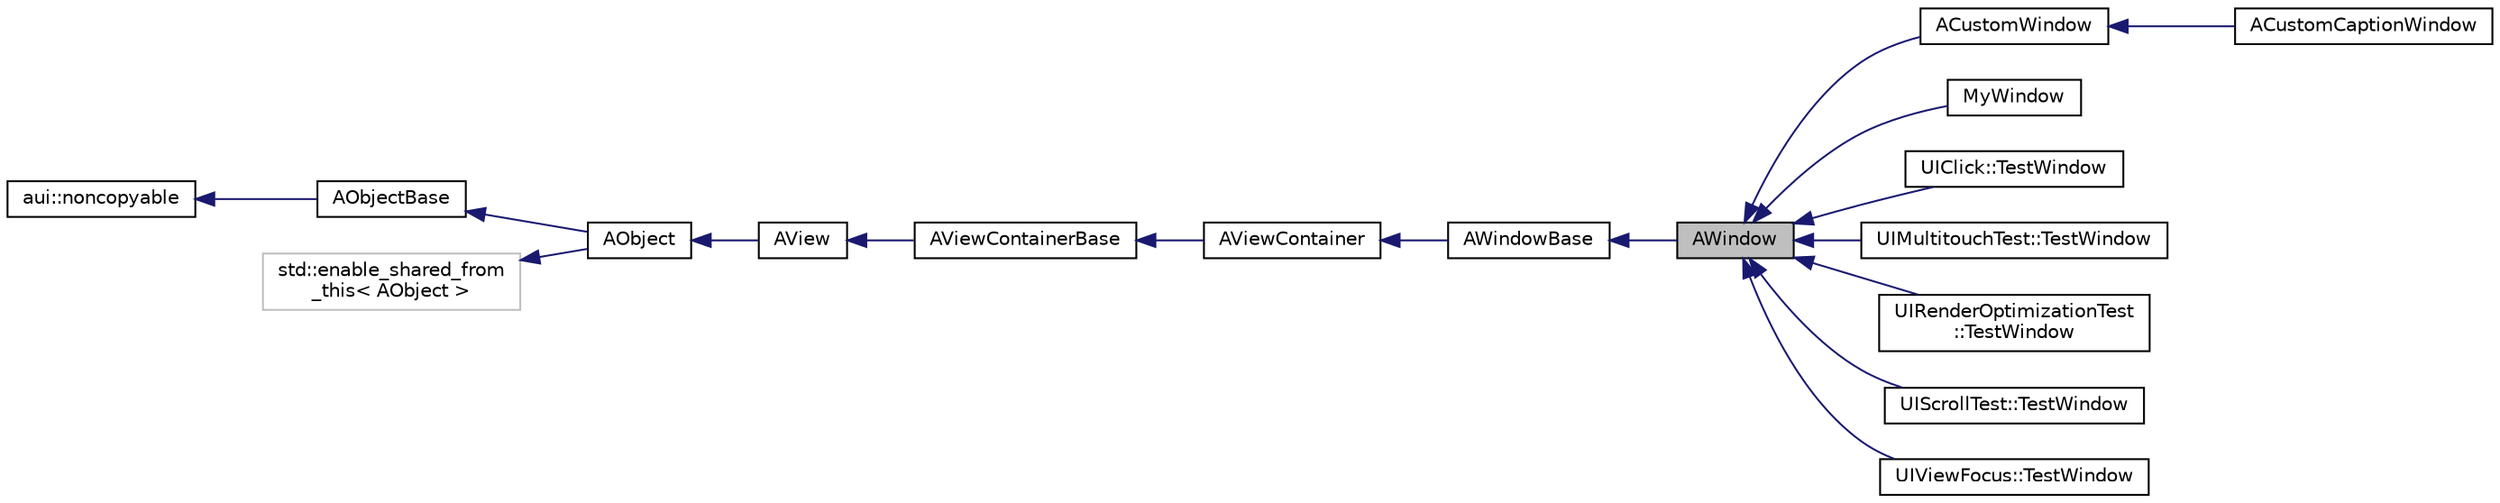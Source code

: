digraph "AWindow"
{
 // LATEX_PDF_SIZE
  edge [fontname="Helvetica",fontsize="10",labelfontname="Helvetica",labelfontsize="10"];
  node [fontname="Helvetica",fontsize="10",shape=record];
  rankdir="LR";
  Node1 [label="AWindow",height=0.2,width=0.4,color="black", fillcolor="grey75", style="filled", fontcolor="black",tooltip="Represents a window in the underlying windowing system."];
  Node2 -> Node1 [dir="back",color="midnightblue",fontsize="10",style="solid",fontname="Helvetica"];
  Node2 [label="AWindowBase",height=0.2,width=0.4,color="black", fillcolor="white", style="filled",URL="$classAWindowBase.html",tooltip=" "];
  Node3 -> Node2 [dir="back",color="midnightblue",fontsize="10",style="solid",fontname="Helvetica"];
  Node3 [label="AViewContainer",height=0.2,width=0.4,color="black", fillcolor="white", style="filled",URL="$classAViewContainer.html",tooltip="A trivial modifiable view that represents a set of views."];
  Node4 -> Node3 [dir="back",color="midnightblue",fontsize="10",style="solid",fontname="Helvetica"];
  Node4 [label="AViewContainerBase",height=0.2,width=0.4,color="black", fillcolor="white", style="filled",URL="$classAViewContainerBase.html",tooltip="A view that represents a set of views."];
  Node5 -> Node4 [dir="back",color="midnightblue",fontsize="10",style="solid",fontname="Helvetica"];
  Node5 [label="AView",height=0.2,width=0.4,color="black", fillcolor="white", style="filled",URL="$classAView.html",tooltip="Base class of all UI objects."];
  Node6 -> Node5 [dir="back",color="midnightblue",fontsize="10",style="solid",fontname="Helvetica"];
  Node6 [label="AObject",height=0.2,width=0.4,color="black", fillcolor="white", style="filled",URL="$classAObject.html",tooltip="A base object class."];
  Node7 -> Node6 [dir="back",color="midnightblue",fontsize="10",style="solid",fontname="Helvetica"];
  Node7 [label="AObjectBase",height=0.2,width=0.4,color="black", fillcolor="white", style="filled",URL="$classAObjectBase.html",tooltip=" "];
  Node8 -> Node7 [dir="back",color="midnightblue",fontsize="10",style="solid",fontname="Helvetica"];
  Node8 [label="aui::noncopyable",height=0.2,width=0.4,color="black", fillcolor="white", style="filled",URL="$structaui_1_1noncopyable.html",tooltip="Forbids copy of your class."];
  Node9 -> Node6 [dir="back",color="midnightblue",fontsize="10",style="solid",fontname="Helvetica"];
  Node9 [label="std::enable_shared_from\l_this\< AObject \>",height=0.2,width=0.4,color="grey75", fillcolor="white", style="filled",tooltip=" "];
  Node1 -> Node10 [dir="back",color="midnightblue",fontsize="10",style="solid",fontname="Helvetica"];
  Node10 [label="ACustomWindow",height=0.2,width=0.4,color="black", fillcolor="white", style="filled",URL="$classACustomWindow.html",tooltip="Represents a window without native caption but still draggable by top side."];
  Node10 -> Node11 [dir="back",color="midnightblue",fontsize="10",style="solid",fontname="Helvetica"];
  Node11 [label="ACustomCaptionWindow",height=0.2,width=0.4,color="black", fillcolor="white", style="filled",URL="$classACustomCaptionWindow.html",tooltip="Represents a window with customizable caption bar."];
  Node1 -> Node12 [dir="back",color="midnightblue",fontsize="10",style="solid",fontname="Helvetica"];
  Node12 [label="MyWindow",height=0.2,width=0.4,color="black", fillcolor="white", style="filled",URL="$classMyWindow.html",tooltip=" "];
  Node1 -> Node13 [dir="back",color="midnightblue",fontsize="10",style="solid",fontname="Helvetica"];
  Node13 [label="UIClick::TestWindow",height=0.2,width=0.4,color="black", fillcolor="white", style="filled",URL="$classUIClick_1_1TestWindow.html",tooltip=" "];
  Node1 -> Node14 [dir="back",color="midnightblue",fontsize="10",style="solid",fontname="Helvetica"];
  Node14 [label="UIMultitouchTest::TestWindow",height=0.2,width=0.4,color="black", fillcolor="white", style="filled",URL="$classUIMultitouchTest_1_1TestWindow.html",tooltip=" "];
  Node1 -> Node15 [dir="back",color="midnightblue",fontsize="10",style="solid",fontname="Helvetica"];
  Node15 [label="UIRenderOptimizationTest\l::TestWindow",height=0.2,width=0.4,color="black", fillcolor="white", style="filled",URL="$classUIRenderOptimizationTest_1_1TestWindow.html",tooltip=" "];
  Node1 -> Node16 [dir="back",color="midnightblue",fontsize="10",style="solid",fontname="Helvetica"];
  Node16 [label="UIScrollTest::TestWindow",height=0.2,width=0.4,color="black", fillcolor="white", style="filled",URL="$classUIScrollTest_1_1TestWindow.html",tooltip=" "];
  Node1 -> Node17 [dir="back",color="midnightblue",fontsize="10",style="solid",fontname="Helvetica"];
  Node17 [label="UIViewFocus::TestWindow",height=0.2,width=0.4,color="black", fillcolor="white", style="filled",URL="$classUIViewFocus_1_1TestWindow.html",tooltip=" "];
}
